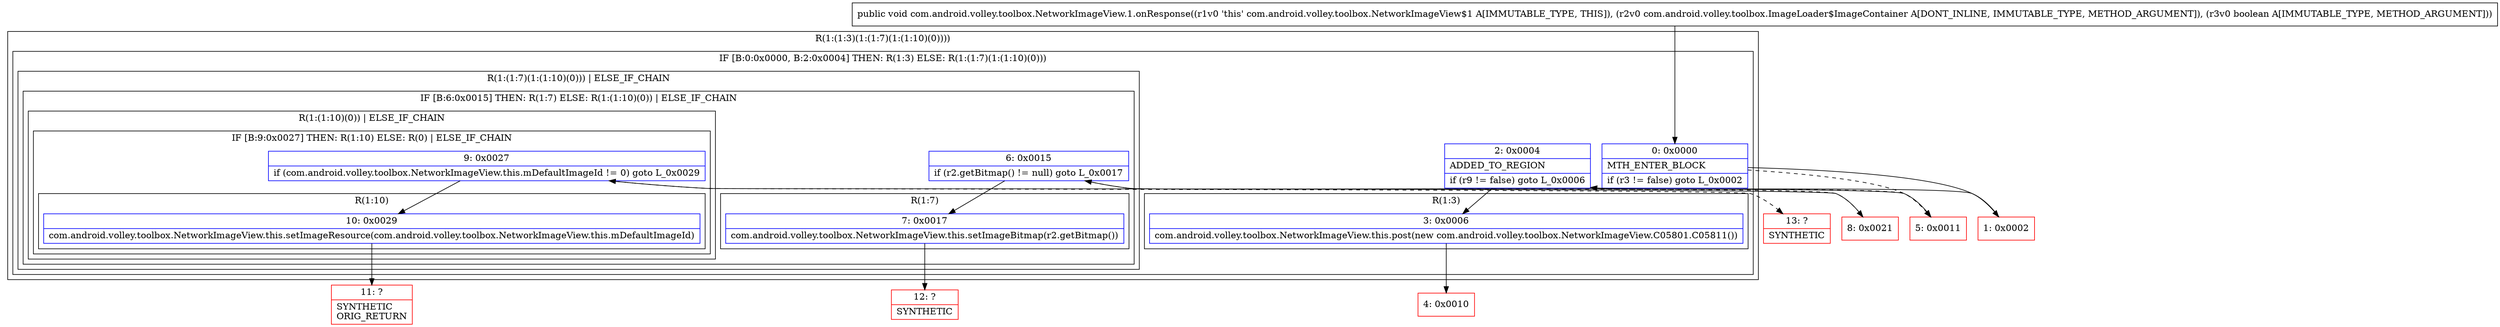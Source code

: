 digraph "CFG forcom.android.volley.toolbox.NetworkImageView.1.onResponse(Lcom\/android\/volley\/toolbox\/ImageLoader$ImageContainer;Z)V" {
subgraph cluster_Region_1631689932 {
label = "R(1:(1:3)(1:(1:7)(1:(1:10)(0))))";
node [shape=record,color=blue];
subgraph cluster_IfRegion_104570256 {
label = "IF [B:0:0x0000, B:2:0x0004] THEN: R(1:3) ELSE: R(1:(1:7)(1:(1:10)(0)))";
node [shape=record,color=blue];
Node_0 [shape=record,label="{0\:\ 0x0000|MTH_ENTER_BLOCK\l|if (r3 != false) goto L_0x0002\l}"];
Node_2 [shape=record,label="{2\:\ 0x0004|ADDED_TO_REGION\l|if (r9 != false) goto L_0x0006\l}"];
subgraph cluster_Region_205045227 {
label = "R(1:3)";
node [shape=record,color=blue];
Node_3 [shape=record,label="{3\:\ 0x0006|com.android.volley.toolbox.NetworkImageView.this.post(new com.android.volley.toolbox.NetworkImageView.C05801.C05811())\l}"];
}
subgraph cluster_Region_1359221377 {
label = "R(1:(1:7)(1:(1:10)(0))) | ELSE_IF_CHAIN\l";
node [shape=record,color=blue];
subgraph cluster_IfRegion_1020154769 {
label = "IF [B:6:0x0015] THEN: R(1:7) ELSE: R(1:(1:10)(0)) | ELSE_IF_CHAIN\l";
node [shape=record,color=blue];
Node_6 [shape=record,label="{6\:\ 0x0015|if (r2.getBitmap() != null) goto L_0x0017\l}"];
subgraph cluster_Region_1724092037 {
label = "R(1:7)";
node [shape=record,color=blue];
Node_7 [shape=record,label="{7\:\ 0x0017|com.android.volley.toolbox.NetworkImageView.this.setImageBitmap(r2.getBitmap())\l}"];
}
subgraph cluster_Region_794669139 {
label = "R(1:(1:10)(0)) | ELSE_IF_CHAIN\l";
node [shape=record,color=blue];
subgraph cluster_IfRegion_1581006627 {
label = "IF [B:9:0x0027] THEN: R(1:10) ELSE: R(0) | ELSE_IF_CHAIN\l";
node [shape=record,color=blue];
Node_9 [shape=record,label="{9\:\ 0x0027|if (com.android.volley.toolbox.NetworkImageView.this.mDefaultImageId != 0) goto L_0x0029\l}"];
subgraph cluster_Region_278965678 {
label = "R(1:10)";
node [shape=record,color=blue];
Node_10 [shape=record,label="{10\:\ 0x0029|com.android.volley.toolbox.NetworkImageView.this.setImageResource(com.android.volley.toolbox.NetworkImageView.this.mDefaultImageId)\l}"];
}
subgraph cluster_Region_1785577113 {
label = "R(0)";
node [shape=record,color=blue];
}
}
}
}
}
}
}
Node_1 [shape=record,color=red,label="{1\:\ 0x0002}"];
Node_4 [shape=record,color=red,label="{4\:\ 0x0010}"];
Node_5 [shape=record,color=red,label="{5\:\ 0x0011}"];
Node_8 [shape=record,color=red,label="{8\:\ 0x0021}"];
Node_11 [shape=record,color=red,label="{11\:\ ?|SYNTHETIC\lORIG_RETURN\l}"];
Node_12 [shape=record,color=red,label="{12\:\ ?|SYNTHETIC\l}"];
Node_13 [shape=record,color=red,label="{13\:\ ?|SYNTHETIC\l}"];
MethodNode[shape=record,label="{public void com.android.volley.toolbox.NetworkImageView.1.onResponse((r1v0 'this' com.android.volley.toolbox.NetworkImageView$1 A[IMMUTABLE_TYPE, THIS]), (r2v0 com.android.volley.toolbox.ImageLoader$ImageContainer A[DONT_INLINE, IMMUTABLE_TYPE, METHOD_ARGUMENT]), (r3v0 boolean A[IMMUTABLE_TYPE, METHOD_ARGUMENT])) }"];
MethodNode -> Node_0;
Node_0 -> Node_1;
Node_0 -> Node_5[style=dashed];
Node_2 -> Node_3;
Node_2 -> Node_5[style=dashed];
Node_3 -> Node_4;
Node_6 -> Node_7;
Node_6 -> Node_8[style=dashed];
Node_7 -> Node_12;
Node_9 -> Node_10;
Node_9 -> Node_13[style=dashed];
Node_10 -> Node_11;
Node_1 -> Node_2;
Node_5 -> Node_6;
Node_8 -> Node_9;
}

